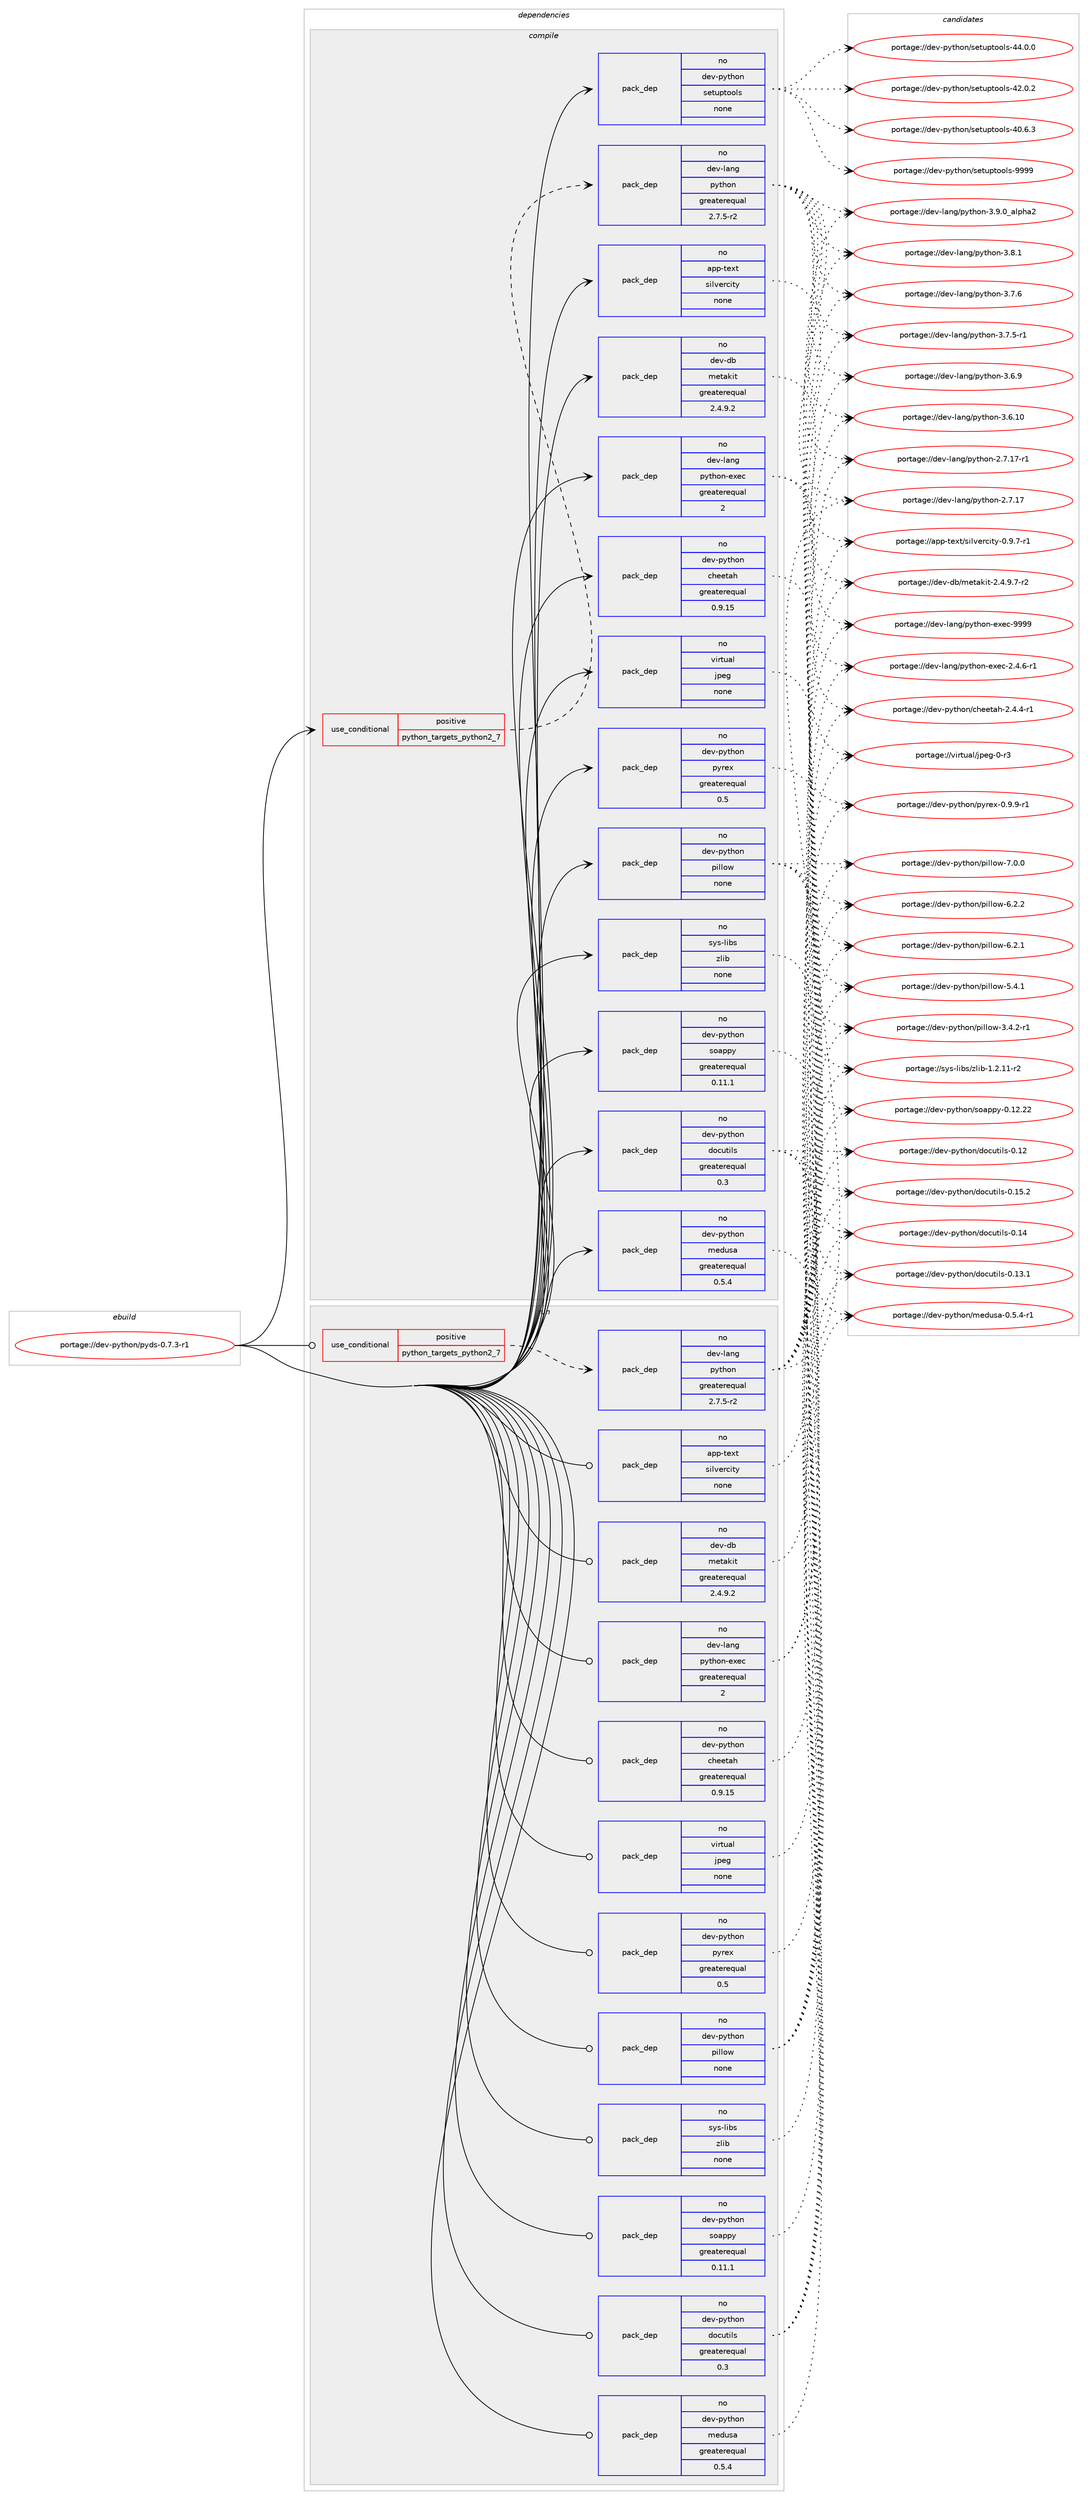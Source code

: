 digraph prolog {

# *************
# Graph options
# *************

newrank=true;
concentrate=true;
compound=true;
graph [rankdir=LR,fontname=Helvetica,fontsize=10,ranksep=1.5];#, ranksep=2.5, nodesep=0.2];
edge  [arrowhead=vee];
node  [fontname=Helvetica,fontsize=10];

# **********
# The ebuild
# **********

subgraph cluster_leftcol {
color=gray;
label=<<i>ebuild</i>>;
id [label="portage://dev-python/pyds-0.7.3-r1", color=red, width=4, href="../dev-python/pyds-0.7.3-r1.svg"];
}

# ****************
# The dependencies
# ****************

subgraph cluster_midcol {
color=gray;
label=<<i>dependencies</i>>;
subgraph cluster_compile {
fillcolor="#eeeeee";
style=filled;
label=<<i>compile</i>>;
subgraph cond109642 {
dependency438664 [label=<<TABLE BORDER="0" CELLBORDER="1" CELLSPACING="0" CELLPADDING="4"><TR><TD ROWSPAN="3" CELLPADDING="10">use_conditional</TD></TR><TR><TD>positive</TD></TR><TR><TD>python_targets_python2_7</TD></TR></TABLE>>, shape=none, color=red];
subgraph pack324084 {
dependency438665 [label=<<TABLE BORDER="0" CELLBORDER="1" CELLSPACING="0" CELLPADDING="4" WIDTH="220"><TR><TD ROWSPAN="6" CELLPADDING="30">pack_dep</TD></TR><TR><TD WIDTH="110">no</TD></TR><TR><TD>dev-lang</TD></TR><TR><TD>python</TD></TR><TR><TD>greaterequal</TD></TR><TR><TD>2.7.5-r2</TD></TR></TABLE>>, shape=none, color=blue];
}
dependency438664:e -> dependency438665:w [weight=20,style="dashed",arrowhead="vee"];
}
id:e -> dependency438664:w [weight=20,style="solid",arrowhead="vee"];
subgraph pack324085 {
dependency438666 [label=<<TABLE BORDER="0" CELLBORDER="1" CELLSPACING="0" CELLPADDING="4" WIDTH="220"><TR><TD ROWSPAN="6" CELLPADDING="30">pack_dep</TD></TR><TR><TD WIDTH="110">no</TD></TR><TR><TD>app-text</TD></TR><TR><TD>silvercity</TD></TR><TR><TD>none</TD></TR><TR><TD></TD></TR></TABLE>>, shape=none, color=blue];
}
id:e -> dependency438666:w [weight=20,style="solid",arrowhead="vee"];
subgraph pack324086 {
dependency438667 [label=<<TABLE BORDER="0" CELLBORDER="1" CELLSPACING="0" CELLPADDING="4" WIDTH="220"><TR><TD ROWSPAN="6" CELLPADDING="30">pack_dep</TD></TR><TR><TD WIDTH="110">no</TD></TR><TR><TD>dev-db</TD></TR><TR><TD>metakit</TD></TR><TR><TD>greaterequal</TD></TR><TR><TD>2.4.9.2</TD></TR></TABLE>>, shape=none, color=blue];
}
id:e -> dependency438667:w [weight=20,style="solid",arrowhead="vee"];
subgraph pack324087 {
dependency438668 [label=<<TABLE BORDER="0" CELLBORDER="1" CELLSPACING="0" CELLPADDING="4" WIDTH="220"><TR><TD ROWSPAN="6" CELLPADDING="30">pack_dep</TD></TR><TR><TD WIDTH="110">no</TD></TR><TR><TD>dev-lang</TD></TR><TR><TD>python-exec</TD></TR><TR><TD>greaterequal</TD></TR><TR><TD>2</TD></TR></TABLE>>, shape=none, color=blue];
}
id:e -> dependency438668:w [weight=20,style="solid",arrowhead="vee"];
subgraph pack324088 {
dependency438669 [label=<<TABLE BORDER="0" CELLBORDER="1" CELLSPACING="0" CELLPADDING="4" WIDTH="220"><TR><TD ROWSPAN="6" CELLPADDING="30">pack_dep</TD></TR><TR><TD WIDTH="110">no</TD></TR><TR><TD>dev-python</TD></TR><TR><TD>cheetah</TD></TR><TR><TD>greaterequal</TD></TR><TR><TD>0.9.15</TD></TR></TABLE>>, shape=none, color=blue];
}
id:e -> dependency438669:w [weight=20,style="solid",arrowhead="vee"];
subgraph pack324089 {
dependency438670 [label=<<TABLE BORDER="0" CELLBORDER="1" CELLSPACING="0" CELLPADDING="4" WIDTH="220"><TR><TD ROWSPAN="6" CELLPADDING="30">pack_dep</TD></TR><TR><TD WIDTH="110">no</TD></TR><TR><TD>dev-python</TD></TR><TR><TD>docutils</TD></TR><TR><TD>greaterequal</TD></TR><TR><TD>0.3</TD></TR></TABLE>>, shape=none, color=blue];
}
id:e -> dependency438670:w [weight=20,style="solid",arrowhead="vee"];
subgraph pack324090 {
dependency438671 [label=<<TABLE BORDER="0" CELLBORDER="1" CELLSPACING="0" CELLPADDING="4" WIDTH="220"><TR><TD ROWSPAN="6" CELLPADDING="30">pack_dep</TD></TR><TR><TD WIDTH="110">no</TD></TR><TR><TD>dev-python</TD></TR><TR><TD>medusa</TD></TR><TR><TD>greaterequal</TD></TR><TR><TD>0.5.4</TD></TR></TABLE>>, shape=none, color=blue];
}
id:e -> dependency438671:w [weight=20,style="solid",arrowhead="vee"];
subgraph pack324091 {
dependency438672 [label=<<TABLE BORDER="0" CELLBORDER="1" CELLSPACING="0" CELLPADDING="4" WIDTH="220"><TR><TD ROWSPAN="6" CELLPADDING="30">pack_dep</TD></TR><TR><TD WIDTH="110">no</TD></TR><TR><TD>dev-python</TD></TR><TR><TD>pillow</TD></TR><TR><TD>none</TD></TR><TR><TD></TD></TR></TABLE>>, shape=none, color=blue];
}
id:e -> dependency438672:w [weight=20,style="solid",arrowhead="vee"];
subgraph pack324092 {
dependency438673 [label=<<TABLE BORDER="0" CELLBORDER="1" CELLSPACING="0" CELLPADDING="4" WIDTH="220"><TR><TD ROWSPAN="6" CELLPADDING="30">pack_dep</TD></TR><TR><TD WIDTH="110">no</TD></TR><TR><TD>dev-python</TD></TR><TR><TD>pyrex</TD></TR><TR><TD>greaterequal</TD></TR><TR><TD>0.5</TD></TR></TABLE>>, shape=none, color=blue];
}
id:e -> dependency438673:w [weight=20,style="solid",arrowhead="vee"];
subgraph pack324093 {
dependency438674 [label=<<TABLE BORDER="0" CELLBORDER="1" CELLSPACING="0" CELLPADDING="4" WIDTH="220"><TR><TD ROWSPAN="6" CELLPADDING="30">pack_dep</TD></TR><TR><TD WIDTH="110">no</TD></TR><TR><TD>dev-python</TD></TR><TR><TD>setuptools</TD></TR><TR><TD>none</TD></TR><TR><TD></TD></TR></TABLE>>, shape=none, color=blue];
}
id:e -> dependency438674:w [weight=20,style="solid",arrowhead="vee"];
subgraph pack324094 {
dependency438675 [label=<<TABLE BORDER="0" CELLBORDER="1" CELLSPACING="0" CELLPADDING="4" WIDTH="220"><TR><TD ROWSPAN="6" CELLPADDING="30">pack_dep</TD></TR><TR><TD WIDTH="110">no</TD></TR><TR><TD>dev-python</TD></TR><TR><TD>soappy</TD></TR><TR><TD>greaterequal</TD></TR><TR><TD>0.11.1</TD></TR></TABLE>>, shape=none, color=blue];
}
id:e -> dependency438675:w [weight=20,style="solid",arrowhead="vee"];
subgraph pack324095 {
dependency438676 [label=<<TABLE BORDER="0" CELLBORDER="1" CELLSPACING="0" CELLPADDING="4" WIDTH="220"><TR><TD ROWSPAN="6" CELLPADDING="30">pack_dep</TD></TR><TR><TD WIDTH="110">no</TD></TR><TR><TD>sys-libs</TD></TR><TR><TD>zlib</TD></TR><TR><TD>none</TD></TR><TR><TD></TD></TR></TABLE>>, shape=none, color=blue];
}
id:e -> dependency438676:w [weight=20,style="solid",arrowhead="vee"];
subgraph pack324096 {
dependency438677 [label=<<TABLE BORDER="0" CELLBORDER="1" CELLSPACING="0" CELLPADDING="4" WIDTH="220"><TR><TD ROWSPAN="6" CELLPADDING="30">pack_dep</TD></TR><TR><TD WIDTH="110">no</TD></TR><TR><TD>virtual</TD></TR><TR><TD>jpeg</TD></TR><TR><TD>none</TD></TR><TR><TD></TD></TR></TABLE>>, shape=none, color=blue];
}
id:e -> dependency438677:w [weight=20,style="solid",arrowhead="vee"];
}
subgraph cluster_compileandrun {
fillcolor="#eeeeee";
style=filled;
label=<<i>compile and run</i>>;
}
subgraph cluster_run {
fillcolor="#eeeeee";
style=filled;
label=<<i>run</i>>;
subgraph cond109643 {
dependency438678 [label=<<TABLE BORDER="0" CELLBORDER="1" CELLSPACING="0" CELLPADDING="4"><TR><TD ROWSPAN="3" CELLPADDING="10">use_conditional</TD></TR><TR><TD>positive</TD></TR><TR><TD>python_targets_python2_7</TD></TR></TABLE>>, shape=none, color=red];
subgraph pack324097 {
dependency438679 [label=<<TABLE BORDER="0" CELLBORDER="1" CELLSPACING="0" CELLPADDING="4" WIDTH="220"><TR><TD ROWSPAN="6" CELLPADDING="30">pack_dep</TD></TR><TR><TD WIDTH="110">no</TD></TR><TR><TD>dev-lang</TD></TR><TR><TD>python</TD></TR><TR><TD>greaterequal</TD></TR><TR><TD>2.7.5-r2</TD></TR></TABLE>>, shape=none, color=blue];
}
dependency438678:e -> dependency438679:w [weight=20,style="dashed",arrowhead="vee"];
}
id:e -> dependency438678:w [weight=20,style="solid",arrowhead="odot"];
subgraph pack324098 {
dependency438680 [label=<<TABLE BORDER="0" CELLBORDER="1" CELLSPACING="0" CELLPADDING="4" WIDTH="220"><TR><TD ROWSPAN="6" CELLPADDING="30">pack_dep</TD></TR><TR><TD WIDTH="110">no</TD></TR><TR><TD>app-text</TD></TR><TR><TD>silvercity</TD></TR><TR><TD>none</TD></TR><TR><TD></TD></TR></TABLE>>, shape=none, color=blue];
}
id:e -> dependency438680:w [weight=20,style="solid",arrowhead="odot"];
subgraph pack324099 {
dependency438681 [label=<<TABLE BORDER="0" CELLBORDER="1" CELLSPACING="0" CELLPADDING="4" WIDTH="220"><TR><TD ROWSPAN="6" CELLPADDING="30">pack_dep</TD></TR><TR><TD WIDTH="110">no</TD></TR><TR><TD>dev-db</TD></TR><TR><TD>metakit</TD></TR><TR><TD>greaterequal</TD></TR><TR><TD>2.4.9.2</TD></TR></TABLE>>, shape=none, color=blue];
}
id:e -> dependency438681:w [weight=20,style="solid",arrowhead="odot"];
subgraph pack324100 {
dependency438682 [label=<<TABLE BORDER="0" CELLBORDER="1" CELLSPACING="0" CELLPADDING="4" WIDTH="220"><TR><TD ROWSPAN="6" CELLPADDING="30">pack_dep</TD></TR><TR><TD WIDTH="110">no</TD></TR><TR><TD>dev-lang</TD></TR><TR><TD>python-exec</TD></TR><TR><TD>greaterequal</TD></TR><TR><TD>2</TD></TR></TABLE>>, shape=none, color=blue];
}
id:e -> dependency438682:w [weight=20,style="solid",arrowhead="odot"];
subgraph pack324101 {
dependency438683 [label=<<TABLE BORDER="0" CELLBORDER="1" CELLSPACING="0" CELLPADDING="4" WIDTH="220"><TR><TD ROWSPAN="6" CELLPADDING="30">pack_dep</TD></TR><TR><TD WIDTH="110">no</TD></TR><TR><TD>dev-python</TD></TR><TR><TD>cheetah</TD></TR><TR><TD>greaterequal</TD></TR><TR><TD>0.9.15</TD></TR></TABLE>>, shape=none, color=blue];
}
id:e -> dependency438683:w [weight=20,style="solid",arrowhead="odot"];
subgraph pack324102 {
dependency438684 [label=<<TABLE BORDER="0" CELLBORDER="1" CELLSPACING="0" CELLPADDING="4" WIDTH="220"><TR><TD ROWSPAN="6" CELLPADDING="30">pack_dep</TD></TR><TR><TD WIDTH="110">no</TD></TR><TR><TD>dev-python</TD></TR><TR><TD>docutils</TD></TR><TR><TD>greaterequal</TD></TR><TR><TD>0.3</TD></TR></TABLE>>, shape=none, color=blue];
}
id:e -> dependency438684:w [weight=20,style="solid",arrowhead="odot"];
subgraph pack324103 {
dependency438685 [label=<<TABLE BORDER="0" CELLBORDER="1" CELLSPACING="0" CELLPADDING="4" WIDTH="220"><TR><TD ROWSPAN="6" CELLPADDING="30">pack_dep</TD></TR><TR><TD WIDTH="110">no</TD></TR><TR><TD>dev-python</TD></TR><TR><TD>medusa</TD></TR><TR><TD>greaterequal</TD></TR><TR><TD>0.5.4</TD></TR></TABLE>>, shape=none, color=blue];
}
id:e -> dependency438685:w [weight=20,style="solid",arrowhead="odot"];
subgraph pack324104 {
dependency438686 [label=<<TABLE BORDER="0" CELLBORDER="1" CELLSPACING="0" CELLPADDING="4" WIDTH="220"><TR><TD ROWSPAN="6" CELLPADDING="30">pack_dep</TD></TR><TR><TD WIDTH="110">no</TD></TR><TR><TD>dev-python</TD></TR><TR><TD>pillow</TD></TR><TR><TD>none</TD></TR><TR><TD></TD></TR></TABLE>>, shape=none, color=blue];
}
id:e -> dependency438686:w [weight=20,style="solid",arrowhead="odot"];
subgraph pack324105 {
dependency438687 [label=<<TABLE BORDER="0" CELLBORDER="1" CELLSPACING="0" CELLPADDING="4" WIDTH="220"><TR><TD ROWSPAN="6" CELLPADDING="30">pack_dep</TD></TR><TR><TD WIDTH="110">no</TD></TR><TR><TD>dev-python</TD></TR><TR><TD>pyrex</TD></TR><TR><TD>greaterequal</TD></TR><TR><TD>0.5</TD></TR></TABLE>>, shape=none, color=blue];
}
id:e -> dependency438687:w [weight=20,style="solid",arrowhead="odot"];
subgraph pack324106 {
dependency438688 [label=<<TABLE BORDER="0" CELLBORDER="1" CELLSPACING="0" CELLPADDING="4" WIDTH="220"><TR><TD ROWSPAN="6" CELLPADDING="30">pack_dep</TD></TR><TR><TD WIDTH="110">no</TD></TR><TR><TD>dev-python</TD></TR><TR><TD>soappy</TD></TR><TR><TD>greaterequal</TD></TR><TR><TD>0.11.1</TD></TR></TABLE>>, shape=none, color=blue];
}
id:e -> dependency438688:w [weight=20,style="solid",arrowhead="odot"];
subgraph pack324107 {
dependency438689 [label=<<TABLE BORDER="0" CELLBORDER="1" CELLSPACING="0" CELLPADDING="4" WIDTH="220"><TR><TD ROWSPAN="6" CELLPADDING="30">pack_dep</TD></TR><TR><TD WIDTH="110">no</TD></TR><TR><TD>sys-libs</TD></TR><TR><TD>zlib</TD></TR><TR><TD>none</TD></TR><TR><TD></TD></TR></TABLE>>, shape=none, color=blue];
}
id:e -> dependency438689:w [weight=20,style="solid",arrowhead="odot"];
subgraph pack324108 {
dependency438690 [label=<<TABLE BORDER="0" CELLBORDER="1" CELLSPACING="0" CELLPADDING="4" WIDTH="220"><TR><TD ROWSPAN="6" CELLPADDING="30">pack_dep</TD></TR><TR><TD WIDTH="110">no</TD></TR><TR><TD>virtual</TD></TR><TR><TD>jpeg</TD></TR><TR><TD>none</TD></TR><TR><TD></TD></TR></TABLE>>, shape=none, color=blue];
}
id:e -> dependency438690:w [weight=20,style="solid",arrowhead="odot"];
}
}

# **************
# The candidates
# **************

subgraph cluster_choices {
rank=same;
color=gray;
label=<<i>candidates</i>>;

subgraph choice324084 {
color=black;
nodesep=1;
choice10010111845108971101034711212111610411111045514657464895971081121049750 [label="portage://dev-lang/python-3.9.0_alpha2", color=red, width=4,href="../dev-lang/python-3.9.0_alpha2.svg"];
choice100101118451089711010347112121116104111110455146564649 [label="portage://dev-lang/python-3.8.1", color=red, width=4,href="../dev-lang/python-3.8.1.svg"];
choice100101118451089711010347112121116104111110455146554654 [label="portage://dev-lang/python-3.7.6", color=red, width=4,href="../dev-lang/python-3.7.6.svg"];
choice1001011184510897110103471121211161041111104551465546534511449 [label="portage://dev-lang/python-3.7.5-r1", color=red, width=4,href="../dev-lang/python-3.7.5-r1.svg"];
choice100101118451089711010347112121116104111110455146544657 [label="portage://dev-lang/python-3.6.9", color=red, width=4,href="../dev-lang/python-3.6.9.svg"];
choice10010111845108971101034711212111610411111045514654464948 [label="portage://dev-lang/python-3.6.10", color=red, width=4,href="../dev-lang/python-3.6.10.svg"];
choice100101118451089711010347112121116104111110455046554649554511449 [label="portage://dev-lang/python-2.7.17-r1", color=red, width=4,href="../dev-lang/python-2.7.17-r1.svg"];
choice10010111845108971101034711212111610411111045504655464955 [label="portage://dev-lang/python-2.7.17", color=red, width=4,href="../dev-lang/python-2.7.17.svg"];
dependency438665:e -> choice10010111845108971101034711212111610411111045514657464895971081121049750:w [style=dotted,weight="100"];
dependency438665:e -> choice100101118451089711010347112121116104111110455146564649:w [style=dotted,weight="100"];
dependency438665:e -> choice100101118451089711010347112121116104111110455146554654:w [style=dotted,weight="100"];
dependency438665:e -> choice1001011184510897110103471121211161041111104551465546534511449:w [style=dotted,weight="100"];
dependency438665:e -> choice100101118451089711010347112121116104111110455146544657:w [style=dotted,weight="100"];
dependency438665:e -> choice10010111845108971101034711212111610411111045514654464948:w [style=dotted,weight="100"];
dependency438665:e -> choice100101118451089711010347112121116104111110455046554649554511449:w [style=dotted,weight="100"];
dependency438665:e -> choice10010111845108971101034711212111610411111045504655464955:w [style=dotted,weight="100"];
}
subgraph choice324085 {
color=black;
nodesep=1;
choice971121124511610112011647115105108118101114991051161214548465746554511449 [label="portage://app-text/silvercity-0.9.7-r1", color=red, width=4,href="../app-text/silvercity-0.9.7-r1.svg"];
dependency438666:e -> choice971121124511610112011647115105108118101114991051161214548465746554511449:w [style=dotted,weight="100"];
}
subgraph choice324086 {
color=black;
nodesep=1;
choice1001011184510098471091011169710710511645504652465746554511450 [label="portage://dev-db/metakit-2.4.9.7-r2", color=red, width=4,href="../dev-db/metakit-2.4.9.7-r2.svg"];
dependency438667:e -> choice1001011184510098471091011169710710511645504652465746554511450:w [style=dotted,weight="100"];
}
subgraph choice324087 {
color=black;
nodesep=1;
choice10010111845108971101034711212111610411111045101120101994557575757 [label="portage://dev-lang/python-exec-9999", color=red, width=4,href="../dev-lang/python-exec-9999.svg"];
choice10010111845108971101034711212111610411111045101120101994550465246544511449 [label="portage://dev-lang/python-exec-2.4.6-r1", color=red, width=4,href="../dev-lang/python-exec-2.4.6-r1.svg"];
dependency438668:e -> choice10010111845108971101034711212111610411111045101120101994557575757:w [style=dotted,weight="100"];
dependency438668:e -> choice10010111845108971101034711212111610411111045101120101994550465246544511449:w [style=dotted,weight="100"];
}
subgraph choice324088 {
color=black;
nodesep=1;
choice100101118451121211161041111104799104101101116971044550465246524511449 [label="portage://dev-python/cheetah-2.4.4-r1", color=red, width=4,href="../dev-python/cheetah-2.4.4-r1.svg"];
dependency438669:e -> choice100101118451121211161041111104799104101101116971044550465246524511449:w [style=dotted,weight="100"];
}
subgraph choice324089 {
color=black;
nodesep=1;
choice10010111845112121116104111110471001119911711610510811545484649534650 [label="portage://dev-python/docutils-0.15.2", color=red, width=4,href="../dev-python/docutils-0.15.2.svg"];
choice1001011184511212111610411111047100111991171161051081154548464952 [label="portage://dev-python/docutils-0.14", color=red, width=4,href="../dev-python/docutils-0.14.svg"];
choice10010111845112121116104111110471001119911711610510811545484649514649 [label="portage://dev-python/docutils-0.13.1", color=red, width=4,href="../dev-python/docutils-0.13.1.svg"];
choice1001011184511212111610411111047100111991171161051081154548464950 [label="portage://dev-python/docutils-0.12", color=red, width=4,href="../dev-python/docutils-0.12.svg"];
dependency438670:e -> choice10010111845112121116104111110471001119911711610510811545484649534650:w [style=dotted,weight="100"];
dependency438670:e -> choice1001011184511212111610411111047100111991171161051081154548464952:w [style=dotted,weight="100"];
dependency438670:e -> choice10010111845112121116104111110471001119911711610510811545484649514649:w [style=dotted,weight="100"];
dependency438670:e -> choice1001011184511212111610411111047100111991171161051081154548464950:w [style=dotted,weight="100"];
}
subgraph choice324090 {
color=black;
nodesep=1;
choice1001011184511212111610411111047109101100117115974548465346524511449 [label="portage://dev-python/medusa-0.5.4-r1", color=red, width=4,href="../dev-python/medusa-0.5.4-r1.svg"];
dependency438671:e -> choice1001011184511212111610411111047109101100117115974548465346524511449:w [style=dotted,weight="100"];
}
subgraph choice324091 {
color=black;
nodesep=1;
choice1001011184511212111610411111047112105108108111119455546484648 [label="portage://dev-python/pillow-7.0.0", color=red, width=4,href="../dev-python/pillow-7.0.0.svg"];
choice1001011184511212111610411111047112105108108111119455446504650 [label="portage://dev-python/pillow-6.2.2", color=red, width=4,href="../dev-python/pillow-6.2.2.svg"];
choice1001011184511212111610411111047112105108108111119455446504649 [label="portage://dev-python/pillow-6.2.1", color=red, width=4,href="../dev-python/pillow-6.2.1.svg"];
choice1001011184511212111610411111047112105108108111119455346524649 [label="portage://dev-python/pillow-5.4.1", color=red, width=4,href="../dev-python/pillow-5.4.1.svg"];
choice10010111845112121116104111110471121051081081111194551465246504511449 [label="portage://dev-python/pillow-3.4.2-r1", color=red, width=4,href="../dev-python/pillow-3.4.2-r1.svg"];
dependency438672:e -> choice1001011184511212111610411111047112105108108111119455546484648:w [style=dotted,weight="100"];
dependency438672:e -> choice1001011184511212111610411111047112105108108111119455446504650:w [style=dotted,weight="100"];
dependency438672:e -> choice1001011184511212111610411111047112105108108111119455446504649:w [style=dotted,weight="100"];
dependency438672:e -> choice1001011184511212111610411111047112105108108111119455346524649:w [style=dotted,weight="100"];
dependency438672:e -> choice10010111845112121116104111110471121051081081111194551465246504511449:w [style=dotted,weight="100"];
}
subgraph choice324092 {
color=black;
nodesep=1;
choice10010111845112121116104111110471121211141011204548465746574511449 [label="portage://dev-python/pyrex-0.9.9-r1", color=red, width=4,href="../dev-python/pyrex-0.9.9-r1.svg"];
dependency438673:e -> choice10010111845112121116104111110471121211141011204548465746574511449:w [style=dotted,weight="100"];
}
subgraph choice324093 {
color=black;
nodesep=1;
choice10010111845112121116104111110471151011161171121161111111081154557575757 [label="portage://dev-python/setuptools-9999", color=red, width=4,href="../dev-python/setuptools-9999.svg"];
choice100101118451121211161041111104711510111611711211611111110811545525246484648 [label="portage://dev-python/setuptools-44.0.0", color=red, width=4,href="../dev-python/setuptools-44.0.0.svg"];
choice100101118451121211161041111104711510111611711211611111110811545525046484650 [label="portage://dev-python/setuptools-42.0.2", color=red, width=4,href="../dev-python/setuptools-42.0.2.svg"];
choice100101118451121211161041111104711510111611711211611111110811545524846544651 [label="portage://dev-python/setuptools-40.6.3", color=red, width=4,href="../dev-python/setuptools-40.6.3.svg"];
dependency438674:e -> choice10010111845112121116104111110471151011161171121161111111081154557575757:w [style=dotted,weight="100"];
dependency438674:e -> choice100101118451121211161041111104711510111611711211611111110811545525246484648:w [style=dotted,weight="100"];
dependency438674:e -> choice100101118451121211161041111104711510111611711211611111110811545525046484650:w [style=dotted,weight="100"];
dependency438674:e -> choice100101118451121211161041111104711510111611711211611111110811545524846544651:w [style=dotted,weight="100"];
}
subgraph choice324094 {
color=black;
nodesep=1;
choice1001011184511212111610411111047115111971121121214548464950465050 [label="portage://dev-python/soappy-0.12.22", color=red, width=4,href="../dev-python/soappy-0.12.22.svg"];
dependency438675:e -> choice1001011184511212111610411111047115111971121121214548464950465050:w [style=dotted,weight="100"];
}
subgraph choice324095 {
color=black;
nodesep=1;
choice11512111545108105981154712210810598454946504649494511450 [label="portage://sys-libs/zlib-1.2.11-r2", color=red, width=4,href="../sys-libs/zlib-1.2.11-r2.svg"];
dependency438676:e -> choice11512111545108105981154712210810598454946504649494511450:w [style=dotted,weight="100"];
}
subgraph choice324096 {
color=black;
nodesep=1;
choice118105114116117971084710611210110345484511451 [label="portage://virtual/jpeg-0-r3", color=red, width=4,href="../virtual/jpeg-0-r3.svg"];
dependency438677:e -> choice118105114116117971084710611210110345484511451:w [style=dotted,weight="100"];
}
subgraph choice324097 {
color=black;
nodesep=1;
choice10010111845108971101034711212111610411111045514657464895971081121049750 [label="portage://dev-lang/python-3.9.0_alpha2", color=red, width=4,href="../dev-lang/python-3.9.0_alpha2.svg"];
choice100101118451089711010347112121116104111110455146564649 [label="portage://dev-lang/python-3.8.1", color=red, width=4,href="../dev-lang/python-3.8.1.svg"];
choice100101118451089711010347112121116104111110455146554654 [label="portage://dev-lang/python-3.7.6", color=red, width=4,href="../dev-lang/python-3.7.6.svg"];
choice1001011184510897110103471121211161041111104551465546534511449 [label="portage://dev-lang/python-3.7.5-r1", color=red, width=4,href="../dev-lang/python-3.7.5-r1.svg"];
choice100101118451089711010347112121116104111110455146544657 [label="portage://dev-lang/python-3.6.9", color=red, width=4,href="../dev-lang/python-3.6.9.svg"];
choice10010111845108971101034711212111610411111045514654464948 [label="portage://dev-lang/python-3.6.10", color=red, width=4,href="../dev-lang/python-3.6.10.svg"];
choice100101118451089711010347112121116104111110455046554649554511449 [label="portage://dev-lang/python-2.7.17-r1", color=red, width=4,href="../dev-lang/python-2.7.17-r1.svg"];
choice10010111845108971101034711212111610411111045504655464955 [label="portage://dev-lang/python-2.7.17", color=red, width=4,href="../dev-lang/python-2.7.17.svg"];
dependency438679:e -> choice10010111845108971101034711212111610411111045514657464895971081121049750:w [style=dotted,weight="100"];
dependency438679:e -> choice100101118451089711010347112121116104111110455146564649:w [style=dotted,weight="100"];
dependency438679:e -> choice100101118451089711010347112121116104111110455146554654:w [style=dotted,weight="100"];
dependency438679:e -> choice1001011184510897110103471121211161041111104551465546534511449:w [style=dotted,weight="100"];
dependency438679:e -> choice100101118451089711010347112121116104111110455146544657:w [style=dotted,weight="100"];
dependency438679:e -> choice10010111845108971101034711212111610411111045514654464948:w [style=dotted,weight="100"];
dependency438679:e -> choice100101118451089711010347112121116104111110455046554649554511449:w [style=dotted,weight="100"];
dependency438679:e -> choice10010111845108971101034711212111610411111045504655464955:w [style=dotted,weight="100"];
}
subgraph choice324098 {
color=black;
nodesep=1;
choice971121124511610112011647115105108118101114991051161214548465746554511449 [label="portage://app-text/silvercity-0.9.7-r1", color=red, width=4,href="../app-text/silvercity-0.9.7-r1.svg"];
dependency438680:e -> choice971121124511610112011647115105108118101114991051161214548465746554511449:w [style=dotted,weight="100"];
}
subgraph choice324099 {
color=black;
nodesep=1;
choice1001011184510098471091011169710710511645504652465746554511450 [label="portage://dev-db/metakit-2.4.9.7-r2", color=red, width=4,href="../dev-db/metakit-2.4.9.7-r2.svg"];
dependency438681:e -> choice1001011184510098471091011169710710511645504652465746554511450:w [style=dotted,weight="100"];
}
subgraph choice324100 {
color=black;
nodesep=1;
choice10010111845108971101034711212111610411111045101120101994557575757 [label="portage://dev-lang/python-exec-9999", color=red, width=4,href="../dev-lang/python-exec-9999.svg"];
choice10010111845108971101034711212111610411111045101120101994550465246544511449 [label="portage://dev-lang/python-exec-2.4.6-r1", color=red, width=4,href="../dev-lang/python-exec-2.4.6-r1.svg"];
dependency438682:e -> choice10010111845108971101034711212111610411111045101120101994557575757:w [style=dotted,weight="100"];
dependency438682:e -> choice10010111845108971101034711212111610411111045101120101994550465246544511449:w [style=dotted,weight="100"];
}
subgraph choice324101 {
color=black;
nodesep=1;
choice100101118451121211161041111104799104101101116971044550465246524511449 [label="portage://dev-python/cheetah-2.4.4-r1", color=red, width=4,href="../dev-python/cheetah-2.4.4-r1.svg"];
dependency438683:e -> choice100101118451121211161041111104799104101101116971044550465246524511449:w [style=dotted,weight="100"];
}
subgraph choice324102 {
color=black;
nodesep=1;
choice10010111845112121116104111110471001119911711610510811545484649534650 [label="portage://dev-python/docutils-0.15.2", color=red, width=4,href="../dev-python/docutils-0.15.2.svg"];
choice1001011184511212111610411111047100111991171161051081154548464952 [label="portage://dev-python/docutils-0.14", color=red, width=4,href="../dev-python/docutils-0.14.svg"];
choice10010111845112121116104111110471001119911711610510811545484649514649 [label="portage://dev-python/docutils-0.13.1", color=red, width=4,href="../dev-python/docutils-0.13.1.svg"];
choice1001011184511212111610411111047100111991171161051081154548464950 [label="portage://dev-python/docutils-0.12", color=red, width=4,href="../dev-python/docutils-0.12.svg"];
dependency438684:e -> choice10010111845112121116104111110471001119911711610510811545484649534650:w [style=dotted,weight="100"];
dependency438684:e -> choice1001011184511212111610411111047100111991171161051081154548464952:w [style=dotted,weight="100"];
dependency438684:e -> choice10010111845112121116104111110471001119911711610510811545484649514649:w [style=dotted,weight="100"];
dependency438684:e -> choice1001011184511212111610411111047100111991171161051081154548464950:w [style=dotted,weight="100"];
}
subgraph choice324103 {
color=black;
nodesep=1;
choice1001011184511212111610411111047109101100117115974548465346524511449 [label="portage://dev-python/medusa-0.5.4-r1", color=red, width=4,href="../dev-python/medusa-0.5.4-r1.svg"];
dependency438685:e -> choice1001011184511212111610411111047109101100117115974548465346524511449:w [style=dotted,weight="100"];
}
subgraph choice324104 {
color=black;
nodesep=1;
choice1001011184511212111610411111047112105108108111119455546484648 [label="portage://dev-python/pillow-7.0.0", color=red, width=4,href="../dev-python/pillow-7.0.0.svg"];
choice1001011184511212111610411111047112105108108111119455446504650 [label="portage://dev-python/pillow-6.2.2", color=red, width=4,href="../dev-python/pillow-6.2.2.svg"];
choice1001011184511212111610411111047112105108108111119455446504649 [label="portage://dev-python/pillow-6.2.1", color=red, width=4,href="../dev-python/pillow-6.2.1.svg"];
choice1001011184511212111610411111047112105108108111119455346524649 [label="portage://dev-python/pillow-5.4.1", color=red, width=4,href="../dev-python/pillow-5.4.1.svg"];
choice10010111845112121116104111110471121051081081111194551465246504511449 [label="portage://dev-python/pillow-3.4.2-r1", color=red, width=4,href="../dev-python/pillow-3.4.2-r1.svg"];
dependency438686:e -> choice1001011184511212111610411111047112105108108111119455546484648:w [style=dotted,weight="100"];
dependency438686:e -> choice1001011184511212111610411111047112105108108111119455446504650:w [style=dotted,weight="100"];
dependency438686:e -> choice1001011184511212111610411111047112105108108111119455446504649:w [style=dotted,weight="100"];
dependency438686:e -> choice1001011184511212111610411111047112105108108111119455346524649:w [style=dotted,weight="100"];
dependency438686:e -> choice10010111845112121116104111110471121051081081111194551465246504511449:w [style=dotted,weight="100"];
}
subgraph choice324105 {
color=black;
nodesep=1;
choice10010111845112121116104111110471121211141011204548465746574511449 [label="portage://dev-python/pyrex-0.9.9-r1", color=red, width=4,href="../dev-python/pyrex-0.9.9-r1.svg"];
dependency438687:e -> choice10010111845112121116104111110471121211141011204548465746574511449:w [style=dotted,weight="100"];
}
subgraph choice324106 {
color=black;
nodesep=1;
choice1001011184511212111610411111047115111971121121214548464950465050 [label="portage://dev-python/soappy-0.12.22", color=red, width=4,href="../dev-python/soappy-0.12.22.svg"];
dependency438688:e -> choice1001011184511212111610411111047115111971121121214548464950465050:w [style=dotted,weight="100"];
}
subgraph choice324107 {
color=black;
nodesep=1;
choice11512111545108105981154712210810598454946504649494511450 [label="portage://sys-libs/zlib-1.2.11-r2", color=red, width=4,href="../sys-libs/zlib-1.2.11-r2.svg"];
dependency438689:e -> choice11512111545108105981154712210810598454946504649494511450:w [style=dotted,weight="100"];
}
subgraph choice324108 {
color=black;
nodesep=1;
choice118105114116117971084710611210110345484511451 [label="portage://virtual/jpeg-0-r3", color=red, width=4,href="../virtual/jpeg-0-r3.svg"];
dependency438690:e -> choice118105114116117971084710611210110345484511451:w [style=dotted,weight="100"];
}
}

}
